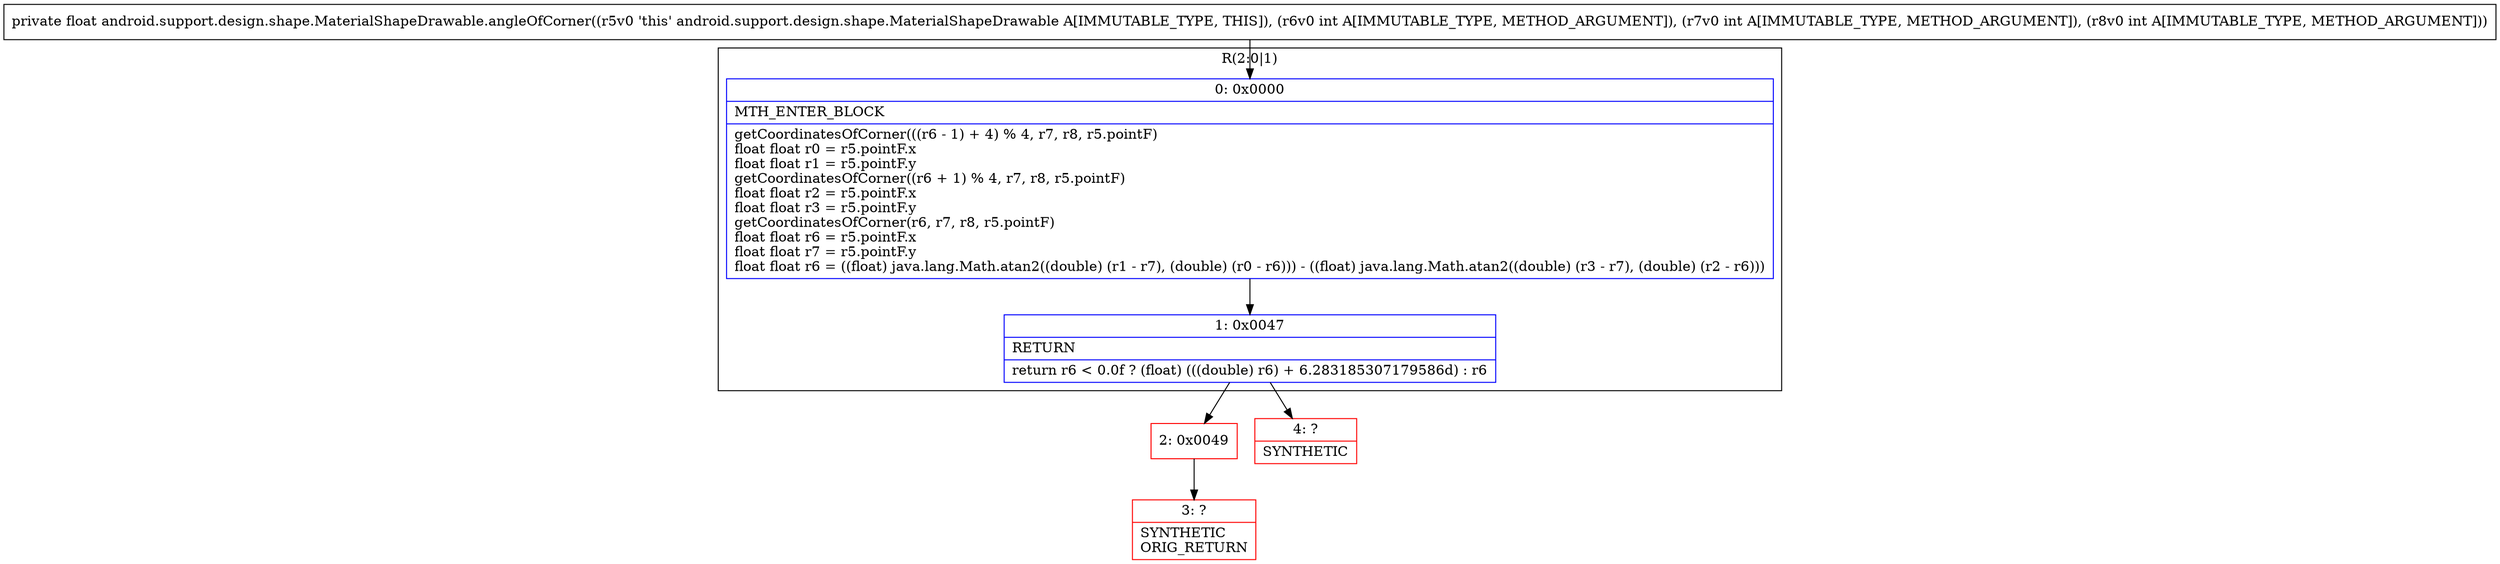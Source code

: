 digraph "CFG forandroid.support.design.shape.MaterialShapeDrawable.angleOfCorner(III)F" {
subgraph cluster_Region_1140962206 {
label = "R(2:0|1)";
node [shape=record,color=blue];
Node_0 [shape=record,label="{0\:\ 0x0000|MTH_ENTER_BLOCK\l|getCoordinatesOfCorner(((r6 \- 1) + 4) % 4, r7, r8, r5.pointF)\lfloat float r0 = r5.pointF.x\lfloat float r1 = r5.pointF.y\lgetCoordinatesOfCorner((r6 + 1) % 4, r7, r8, r5.pointF)\lfloat float r2 = r5.pointF.x\lfloat float r3 = r5.pointF.y\lgetCoordinatesOfCorner(r6, r7, r8, r5.pointF)\lfloat float r6 = r5.pointF.x\lfloat float r7 = r5.pointF.y\lfloat float r6 = ((float) java.lang.Math.atan2((double) (r1 \- r7), (double) (r0 \- r6))) \- ((float) java.lang.Math.atan2((double) (r3 \- r7), (double) (r2 \- r6)))\l}"];
Node_1 [shape=record,label="{1\:\ 0x0047|RETURN\l|return r6 \< 0.0f ? (float) (((double) r6) + 6.283185307179586d) : r6\l}"];
}
Node_2 [shape=record,color=red,label="{2\:\ 0x0049}"];
Node_3 [shape=record,color=red,label="{3\:\ ?|SYNTHETIC\lORIG_RETURN\l}"];
Node_4 [shape=record,color=red,label="{4\:\ ?|SYNTHETIC\l}"];
MethodNode[shape=record,label="{private float android.support.design.shape.MaterialShapeDrawable.angleOfCorner((r5v0 'this' android.support.design.shape.MaterialShapeDrawable A[IMMUTABLE_TYPE, THIS]), (r6v0 int A[IMMUTABLE_TYPE, METHOD_ARGUMENT]), (r7v0 int A[IMMUTABLE_TYPE, METHOD_ARGUMENT]), (r8v0 int A[IMMUTABLE_TYPE, METHOD_ARGUMENT])) }"];
MethodNode -> Node_0;
Node_0 -> Node_1;
Node_1 -> Node_2;
Node_1 -> Node_4;
Node_2 -> Node_3;
}

